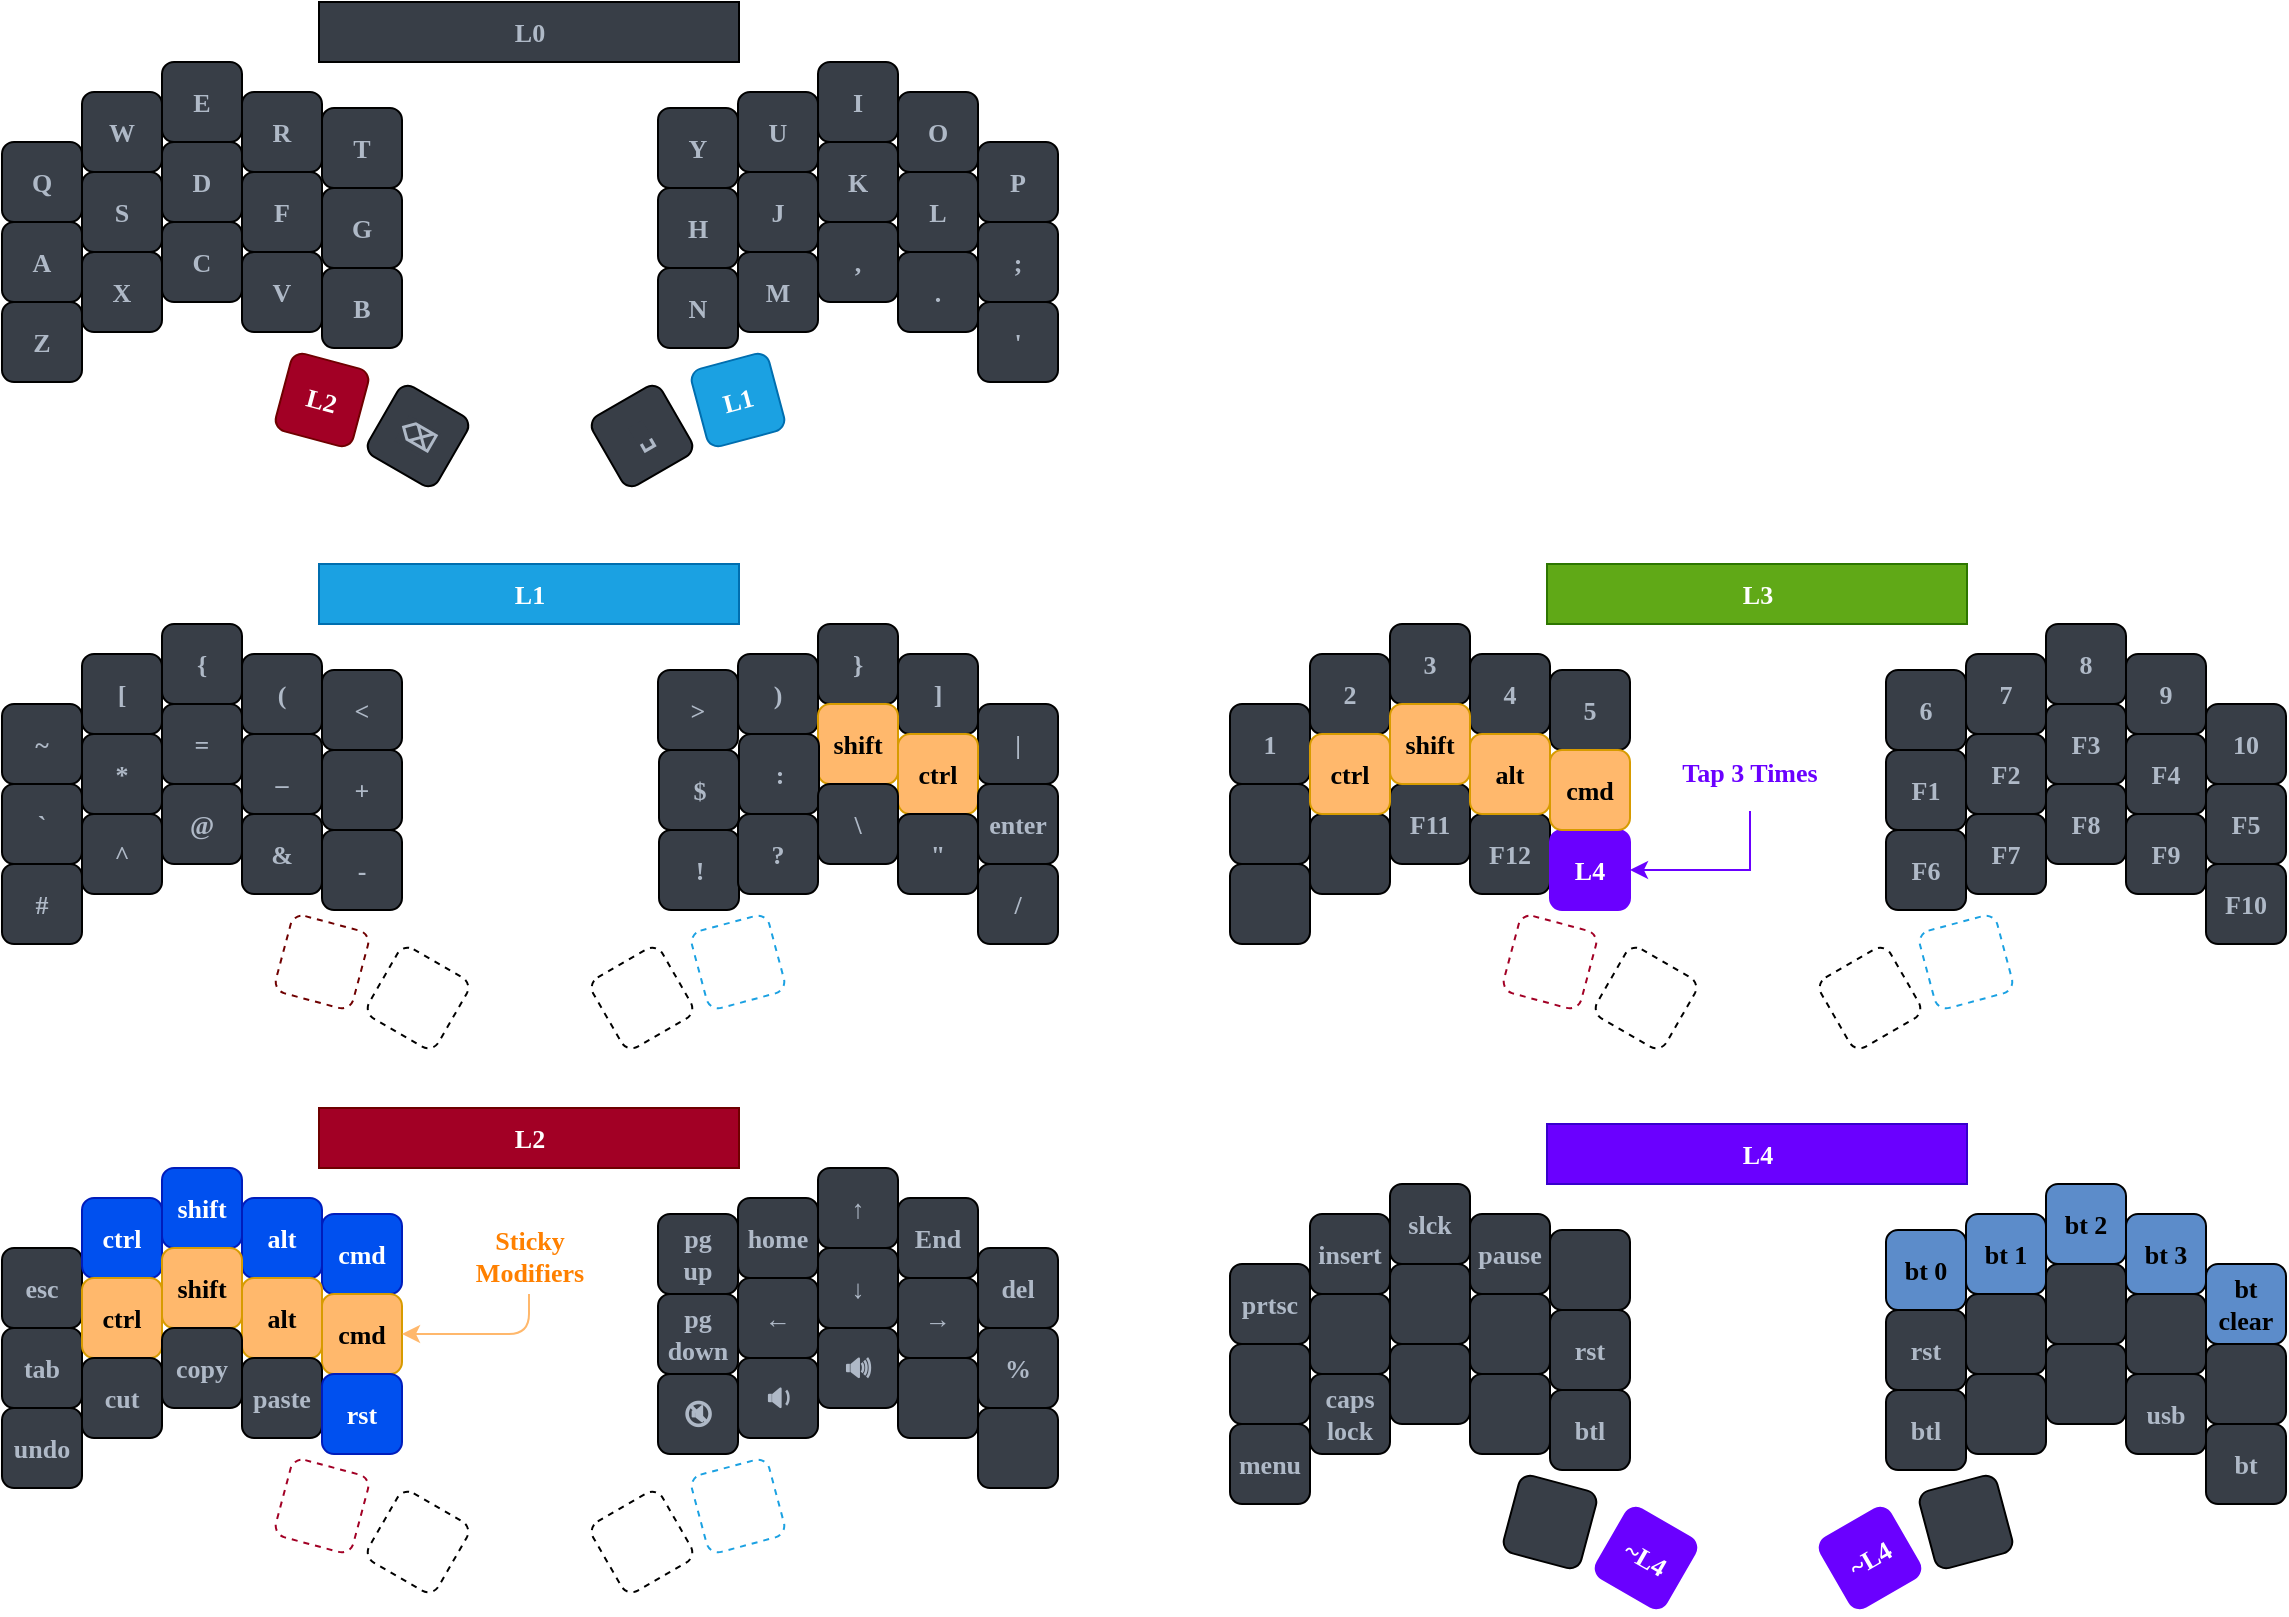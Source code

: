 <mxfile version="24.7.8">
  <diagram id="EkbNz1Hrpv4bbysEagKd" name="Page-1">
    <mxGraphModel dx="1014" dy="711" grid="1" gridSize="10" guides="1" tooltips="1" connect="1" arrows="1" fold="1" page="1" pageScale="1" pageWidth="1200" pageHeight="1920" math="0" shadow="0">
      <root>
        <mxCell id="0" />
        <mxCell id="1" parent="0" />
        <mxCell id="qOO70KsoDbuKheBEqoZG-1" value="Q" style="whiteSpace=wrap;html=1;aspect=fixed;fontSize=13;fontFamily=Verdana;fontStyle=1;fontColor=#AFB9C7;fillColor=#383E47;rounded=1;" parent="1" vertex="1">
          <mxGeometry x="26" y="100" width="40" height="40" as="geometry" />
        </mxCell>
        <mxCell id="qOO70KsoDbuKheBEqoZG-2" value="W" style="whiteSpace=wrap;html=1;aspect=fixed;fontSize=13;fontFamily=Verdana;fontStyle=1;fontColor=#AFB9C7;fillColor=#383E47;rounded=1;" parent="1" vertex="1">
          <mxGeometry x="66" y="75" width="40" height="40" as="geometry" />
        </mxCell>
        <mxCell id="qOO70KsoDbuKheBEqoZG-3" value="E" style="whiteSpace=wrap;html=1;aspect=fixed;fontSize=13;fontFamily=Verdana;fontStyle=1;fontColor=#AFB9C7;fillColor=#383E47;rounded=1;" parent="1" vertex="1">
          <mxGeometry x="106" y="60" width="40" height="40" as="geometry" />
        </mxCell>
        <mxCell id="qOO70KsoDbuKheBEqoZG-4" value="R" style="whiteSpace=wrap;html=1;aspect=fixed;fontSize=13;fontFamily=Verdana;fontStyle=1;fontColor=#AFB9C7;fillColor=#383E47;rounded=1;" parent="1" vertex="1">
          <mxGeometry x="146" y="75" width="40" height="40" as="geometry" />
        </mxCell>
        <mxCell id="qOO70KsoDbuKheBEqoZG-5" value="T" style="whiteSpace=wrap;html=1;aspect=fixed;fontSize=13;fontFamily=Verdana;fontStyle=1;fontColor=#AFB9C7;fillColor=#383E47;rounded=1;" parent="1" vertex="1">
          <mxGeometry x="186" y="83" width="40" height="40" as="geometry" />
        </mxCell>
        <mxCell id="qOO70KsoDbuKheBEqoZG-6" value="A" style="whiteSpace=wrap;html=1;aspect=fixed;fontSize=13;fontFamily=Verdana;fontStyle=1;fontColor=#AFB9C7;fillColor=#383E47;rounded=1;" parent="1" vertex="1">
          <mxGeometry x="26" y="140" width="40" height="40" as="geometry" />
        </mxCell>
        <mxCell id="qOO70KsoDbuKheBEqoZG-7" value="S" style="whiteSpace=wrap;html=1;aspect=fixed;fontSize=13;fontFamily=Verdana;fontStyle=1;fontColor=#AFB9C7;fillColor=#383E47;rounded=1;" parent="1" vertex="1">
          <mxGeometry x="66" y="115" width="40" height="40" as="geometry" />
        </mxCell>
        <mxCell id="qOO70KsoDbuKheBEqoZG-8" value="D" style="whiteSpace=wrap;html=1;aspect=fixed;fontSize=13;fontFamily=Verdana;fontStyle=1;fontColor=#AFB9C7;fillColor=#383E47;rounded=1;" parent="1" vertex="1">
          <mxGeometry x="106" y="100" width="40" height="40" as="geometry" />
        </mxCell>
        <mxCell id="qOO70KsoDbuKheBEqoZG-9" value="F" style="whiteSpace=wrap;html=1;aspect=fixed;fontSize=13;fontFamily=Verdana;fontStyle=1;fontColor=#AFB9C7;fillColor=#383E47;rounded=1;" parent="1" vertex="1">
          <mxGeometry x="146" y="115" width="40" height="40" as="geometry" />
        </mxCell>
        <mxCell id="qOO70KsoDbuKheBEqoZG-10" value="G" style="whiteSpace=wrap;html=1;aspect=fixed;fontSize=13;fontFamily=Verdana;fontStyle=1;fontColor=#AFB9C7;fillColor=#383E47;rounded=1;" parent="1" vertex="1">
          <mxGeometry x="186" y="123" width="40" height="40" as="geometry" />
        </mxCell>
        <mxCell id="qOO70KsoDbuKheBEqoZG-11" value="Z" style="whiteSpace=wrap;html=1;aspect=fixed;fontSize=13;fontFamily=Verdana;fontStyle=1;fontColor=#AFB9C7;fillColor=#383E47;rounded=1;" parent="1" vertex="1">
          <mxGeometry x="26" y="180" width="40" height="40" as="geometry" />
        </mxCell>
        <mxCell id="qOO70KsoDbuKheBEqoZG-12" value="X" style="whiteSpace=wrap;html=1;aspect=fixed;fontSize=13;fontFamily=Verdana;fontStyle=1;fontColor=#AFB9C7;fillColor=#383E47;rounded=1;" parent="1" vertex="1">
          <mxGeometry x="66" y="155" width="40" height="40" as="geometry" />
        </mxCell>
        <mxCell id="qOO70KsoDbuKheBEqoZG-13" value="C" style="whiteSpace=wrap;html=1;aspect=fixed;fontSize=13;fontFamily=Verdana;fontStyle=1;fontColor=#AFB9C7;fillColor=#383E47;rounded=1;" parent="1" vertex="1">
          <mxGeometry x="106" y="140" width="40" height="40" as="geometry" />
        </mxCell>
        <mxCell id="qOO70KsoDbuKheBEqoZG-14" value="V" style="whiteSpace=wrap;html=1;aspect=fixed;fontSize=13;fontFamily=Verdana;fontStyle=1;fontColor=#AFB9C7;fillColor=#383E47;rounded=1;" parent="1" vertex="1">
          <mxGeometry x="146" y="155" width="40" height="40" as="geometry" />
        </mxCell>
        <mxCell id="qOO70KsoDbuKheBEqoZG-15" value="B" style="whiteSpace=wrap;html=1;aspect=fixed;fontSize=13;fontFamily=Verdana;fontStyle=1;fontColor=#AFB9C7;fillColor=#383E47;rounded=1;" parent="1" vertex="1">
          <mxGeometry x="186" y="163" width="40" height="40" as="geometry" />
        </mxCell>
        <mxCell id="qOO70KsoDbuKheBEqoZG-16" value="L2" style="whiteSpace=wrap;html=1;aspect=fixed;rotation=15;fontSize=13;fontFamily=Verdana;fontStyle=1;fillColor=#a20025;strokeColor=#6F0000;fontColor=#ffffff;rounded=1;" parent="1" vertex="1">
          <mxGeometry x="166" y="209" width="40" height="40" as="geometry" />
        </mxCell>
        <mxCell id="qOO70KsoDbuKheBEqoZG-17" value="&lt;span style=&quot;font-family: &amp;quot;segoe ui emoji&amp;quot;, &amp;quot;apple color emoji&amp;quot;, &amp;quot;noto color emoji&amp;quot;; background-color: rgb(56, 62, 71); font-size: 13px;&quot;&gt;&lt;font style=&quot;font-size: 13px;&quot;&gt;⌫&lt;/font&gt;&lt;/span&gt;" style="whiteSpace=wrap;html=1;aspect=fixed;rotation=30;fontSize=13;fontFamily=Verdana;fontStyle=1;fontColor=#AFB9C7;fillColor=#383E47;rounded=1;" parent="1" vertex="1">
          <mxGeometry x="214" y="227" width="40" height="40" as="geometry" />
        </mxCell>
        <mxCell id="qOO70KsoDbuKheBEqoZG-18" value="Y" style="whiteSpace=wrap;html=1;aspect=fixed;fontSize=13;fontFamily=Verdana;fontStyle=1;fontColor=#AFB9C7;fillColor=#383E47;rounded=1;" parent="1" vertex="1">
          <mxGeometry x="354" y="83" width="40" height="40" as="geometry" />
        </mxCell>
        <mxCell id="qOO70KsoDbuKheBEqoZG-19" value="U" style="whiteSpace=wrap;html=1;aspect=fixed;fontSize=13;fontFamily=Verdana;fontStyle=1;fontColor=#AFB9C7;fillColor=#383E47;rounded=1;" parent="1" vertex="1">
          <mxGeometry x="394" y="75" width="40" height="40" as="geometry" />
        </mxCell>
        <mxCell id="qOO70KsoDbuKheBEqoZG-20" value="I" style="whiteSpace=wrap;html=1;aspect=fixed;fontSize=13;fontFamily=Verdana;fontStyle=1;fontColor=#AFB9C7;fillColor=#383E47;rounded=1;" parent="1" vertex="1">
          <mxGeometry x="434" y="60" width="40" height="40" as="geometry" />
        </mxCell>
        <mxCell id="qOO70KsoDbuKheBEqoZG-21" value="O" style="whiteSpace=wrap;html=1;aspect=fixed;fontSize=13;fontFamily=Verdana;fontStyle=1;fontColor=#AFB9C7;fillColor=#383E47;rounded=1;" parent="1" vertex="1">
          <mxGeometry x="474" y="75" width="40" height="40" as="geometry" />
        </mxCell>
        <mxCell id="qOO70KsoDbuKheBEqoZG-22" value="P" style="whiteSpace=wrap;html=1;aspect=fixed;fontSize=13;fontFamily=Verdana;fontStyle=1;fontColor=#AFB9C7;fillColor=#383E47;rounded=1;" parent="1" vertex="1">
          <mxGeometry x="514" y="100" width="40" height="40" as="geometry" />
        </mxCell>
        <mxCell id="qOO70KsoDbuKheBEqoZG-23" value="H" style="whiteSpace=wrap;html=1;aspect=fixed;fontSize=13;fontFamily=Verdana;fontStyle=1;fontColor=#AFB9C7;fillColor=#383E47;rounded=1;" parent="1" vertex="1">
          <mxGeometry x="354" y="123" width="40" height="40" as="geometry" />
        </mxCell>
        <mxCell id="qOO70KsoDbuKheBEqoZG-24" value="J" style="whiteSpace=wrap;html=1;aspect=fixed;fontSize=13;fontFamily=Verdana;fontStyle=1;fontColor=#AFB9C7;fillColor=#383E47;rounded=1;" parent="1" vertex="1">
          <mxGeometry x="394" y="115" width="40" height="40" as="geometry" />
        </mxCell>
        <mxCell id="qOO70KsoDbuKheBEqoZG-25" value="K" style="whiteSpace=wrap;html=1;aspect=fixed;fontSize=13;fontFamily=Verdana;fontStyle=1;fontColor=#AFB9C7;fillColor=#383E47;rounded=1;" parent="1" vertex="1">
          <mxGeometry x="434" y="100" width="40" height="40" as="geometry" />
        </mxCell>
        <mxCell id="qOO70KsoDbuKheBEqoZG-26" value="L" style="whiteSpace=wrap;html=1;aspect=fixed;fontSize=13;fontFamily=Verdana;fontStyle=1;fontColor=#AFB9C7;fillColor=#383E47;rounded=1;" parent="1" vertex="1">
          <mxGeometry x="474" y="115" width="40" height="40" as="geometry" />
        </mxCell>
        <mxCell id="qOO70KsoDbuKheBEqoZG-27" value=";" style="whiteSpace=wrap;html=1;aspect=fixed;fontSize=13;fontFamily=Verdana;fontStyle=1;fontColor=#AFB9C7;fillColor=#383E47;rounded=1;" parent="1" vertex="1">
          <mxGeometry x="514" y="140" width="40" height="40" as="geometry" />
        </mxCell>
        <mxCell id="qOO70KsoDbuKheBEqoZG-28" value="N" style="whiteSpace=wrap;html=1;aspect=fixed;fontSize=13;fontFamily=Verdana;fontStyle=1;fontColor=#AFB9C7;fillColor=#383E47;rounded=1;" parent="1" vertex="1">
          <mxGeometry x="354" y="163" width="40" height="40" as="geometry" />
        </mxCell>
        <mxCell id="qOO70KsoDbuKheBEqoZG-29" value="M" style="whiteSpace=wrap;html=1;aspect=fixed;fontSize=13;fontFamily=Verdana;fontStyle=1;fontColor=#AFB9C7;fillColor=#383E47;rounded=1;" parent="1" vertex="1">
          <mxGeometry x="394" y="155" width="40" height="40" as="geometry" />
        </mxCell>
        <mxCell id="qOO70KsoDbuKheBEqoZG-30" value="," style="whiteSpace=wrap;html=1;aspect=fixed;fontSize=13;fontFamily=Verdana;fontStyle=1;fontColor=#AFB9C7;fillColor=#383E47;rounded=1;" parent="1" vertex="1">
          <mxGeometry x="434" y="140" width="40" height="40" as="geometry" />
        </mxCell>
        <mxCell id="qOO70KsoDbuKheBEqoZG-31" value="." style="whiteSpace=wrap;html=1;aspect=fixed;fontSize=13;fontFamily=Verdana;fontStyle=1;fontColor=#AFB9C7;fillColor=#383E47;rounded=1;" parent="1" vertex="1">
          <mxGeometry x="474" y="155" width="40" height="40" as="geometry" />
        </mxCell>
        <mxCell id="qOO70KsoDbuKheBEqoZG-32" value="&#39;" style="whiteSpace=wrap;html=1;aspect=fixed;fontSize=13;fontFamily=Verdana;fontStyle=1;fontColor=#AFB9C7;fillColor=#383E47;rounded=1;" parent="1" vertex="1">
          <mxGeometry x="514" y="180" width="40" height="40" as="geometry" />
        </mxCell>
        <mxCell id="qOO70KsoDbuKheBEqoZG-33" value="&lt;span style=&quot;font-family: sans-serif; background-color: rgb(56, 62, 71); font-size: 13px;&quot;&gt;&lt;font style=&quot;line-height: 0; font-size: 13px;&quot;&gt;␣&lt;/font&gt;&lt;/span&gt;" style="whiteSpace=wrap;html=1;aspect=fixed;rotation=-30;fontSize=13;fontFamily=Verdana;fontStyle=1;fontColor=#AFB9C7;fillColor=#383E47;rounded=1;" parent="1" vertex="1">
          <mxGeometry x="326" y="227" width="40" height="40" as="geometry" />
        </mxCell>
        <mxCell id="qOO70KsoDbuKheBEqoZG-34" value="L1" style="whiteSpace=wrap;html=1;aspect=fixed;rotation=-15;fontSize=13;fontFamily=Verdana;fontStyle=1;fillColor=#1BA1E2;strokeColor=#006EAF;fontColor=#ffffff;rounded=1;" parent="1" vertex="1">
          <mxGeometry x="374" y="209" width="40" height="40" as="geometry" />
        </mxCell>
        <mxCell id="qOO70KsoDbuKheBEqoZG-35" value="&lt;span style=&quot;font-size: 13px;&quot;&gt;L0&lt;/span&gt;" style="rounded=0;whiteSpace=wrap;html=1;fontFamily=Verdana;fontSize=13;fontColor=#AFB9C7;fillColor=#383E47;fontStyle=1" parent="1" vertex="1">
          <mxGeometry x="184.5" y="30" width="210" height="30" as="geometry" />
        </mxCell>
        <mxCell id="qOO70KsoDbuKheBEqoZG-36" value="~" style="whiteSpace=wrap;html=1;aspect=fixed;fontSize=13;fontFamily=Verdana;fontStyle=1;fontColor=#AFB9C7;fillColor=#383E47;rounded=1;" parent="1" vertex="1">
          <mxGeometry x="26" y="381" width="40" height="40" as="geometry" />
        </mxCell>
        <mxCell id="qOO70KsoDbuKheBEqoZG-37" value="[" style="whiteSpace=wrap;html=1;aspect=fixed;fontSize=13;fontFamily=Verdana;fontStyle=1;fontColor=#AFB9C7;fillColor=#383E47;rounded=1;" parent="1" vertex="1">
          <mxGeometry x="66" y="356" width="40" height="40" as="geometry" />
        </mxCell>
        <mxCell id="qOO70KsoDbuKheBEqoZG-38" value="{" style="whiteSpace=wrap;html=1;aspect=fixed;fontSize=13;fontFamily=Verdana;fontStyle=1;fontColor=#AFB9C7;fillColor=#383E47;rounded=1;" parent="1" vertex="1">
          <mxGeometry x="106" y="341" width="40" height="40" as="geometry" />
        </mxCell>
        <mxCell id="qOO70KsoDbuKheBEqoZG-39" value="(" style="whiteSpace=wrap;html=1;aspect=fixed;fontSize=13;fontFamily=Verdana;fontStyle=1;fontColor=#AFB9C7;fillColor=#383E47;rounded=1;" parent="1" vertex="1">
          <mxGeometry x="146" y="356" width="40" height="40" as="geometry" />
        </mxCell>
        <mxCell id="qOO70KsoDbuKheBEqoZG-40" value="&amp;lt;" style="whiteSpace=wrap;html=1;aspect=fixed;fontSize=13;fontFamily=Verdana;fontStyle=1;fontColor=#AFB9C7;fillColor=#383E47;rounded=1;" parent="1" vertex="1">
          <mxGeometry x="186" y="364" width="40" height="40" as="geometry" />
        </mxCell>
        <mxCell id="qOO70KsoDbuKheBEqoZG-41" value="`" style="whiteSpace=wrap;html=1;aspect=fixed;fontSize=13;fontFamily=Verdana;fontStyle=1;fontColor=#AFB9C7;fillColor=#383E47;rounded=1;" parent="1" vertex="1">
          <mxGeometry x="26" y="421" width="40" height="40" as="geometry" />
        </mxCell>
        <mxCell id="qOO70KsoDbuKheBEqoZG-42" value="*" style="whiteSpace=wrap;html=1;aspect=fixed;fontSize=13;fontFamily=Verdana;fontStyle=1;fontColor=#AFB9C7;fillColor=#383E47;rounded=1;" parent="1" vertex="1">
          <mxGeometry x="66" y="396" width="40" height="40" as="geometry" />
        </mxCell>
        <mxCell id="qOO70KsoDbuKheBEqoZG-43" value="=" style="whiteSpace=wrap;html=1;aspect=fixed;fontSize=13;fontFamily=Verdana;fontStyle=1;fontColor=#AFB9C7;fillColor=#383E47;rounded=1;" parent="1" vertex="1">
          <mxGeometry x="106" y="381" width="40" height="40" as="geometry" />
        </mxCell>
        <mxCell id="qOO70KsoDbuKheBEqoZG-44" value="_" style="whiteSpace=wrap;html=1;aspect=fixed;fontSize=13;fontFamily=Verdana;fontStyle=1;fontColor=#AFB9C7;fillColor=#383E47;rounded=1;" parent="1" vertex="1">
          <mxGeometry x="146" y="396" width="40" height="40" as="geometry" />
        </mxCell>
        <mxCell id="qOO70KsoDbuKheBEqoZG-45" value="+" style="whiteSpace=wrap;html=1;aspect=fixed;fontSize=13;fontFamily=Verdana;fontStyle=1;fontColor=#AFB9C7;fillColor=#383E47;rounded=1;" parent="1" vertex="1">
          <mxGeometry x="186" y="404" width="40" height="40" as="geometry" />
        </mxCell>
        <mxCell id="qOO70KsoDbuKheBEqoZG-46" value="#" style="whiteSpace=wrap;html=1;aspect=fixed;fontSize=13;fontFamily=Verdana;fontStyle=1;fontColor=#AFB9C7;fillColor=#383E47;rounded=1;" parent="1" vertex="1">
          <mxGeometry x="26" y="461" width="40" height="40" as="geometry" />
        </mxCell>
        <mxCell id="qOO70KsoDbuKheBEqoZG-47" value="$" style="whiteSpace=wrap;html=1;aspect=fixed;fontSize=13;fontFamily=Verdana;fontStyle=1;fontColor=#AFB9C7;fillColor=#383E47;rounded=1;" parent="1" vertex="1">
          <mxGeometry x="354.5" y="404" width="40" height="40" as="geometry" />
        </mxCell>
        <mxCell id="qOO70KsoDbuKheBEqoZG-48" value="@" style="whiteSpace=wrap;html=1;aspect=fixed;fontSize=13;fontFamily=Verdana;fontStyle=1;fontColor=#AFB9C7;fillColor=#383E47;rounded=1;" parent="1" vertex="1">
          <mxGeometry x="106" y="421" width="40" height="40" as="geometry" />
        </mxCell>
        <mxCell id="qOO70KsoDbuKheBEqoZG-49" value="&amp;amp;" style="whiteSpace=wrap;html=1;aspect=fixed;fontSize=13;fontFamily=Verdana;fontStyle=1;fontColor=#AFB9C7;fillColor=#383E47;rounded=1;" parent="1" vertex="1">
          <mxGeometry x="146" y="436" width="40" height="40" as="geometry" />
        </mxCell>
        <mxCell id="qOO70KsoDbuKheBEqoZG-50" value="-" style="whiteSpace=wrap;html=1;aspect=fixed;fontSize=13;fontFamily=Verdana;fontStyle=1;fontColor=#AFB9C7;fillColor=#383E47;rounded=1;" parent="1" vertex="1">
          <mxGeometry x="186" y="444" width="40" height="40" as="geometry" />
        </mxCell>
        <mxCell id="qOO70KsoDbuKheBEqoZG-51" value="" style="whiteSpace=wrap;html=1;aspect=fixed;rotation=15;fontSize=13;fontFamily=Verdana;fontStyle=1;fontColor=#ffffff;fillColor=none;strokeColor=#6F0000;rounded=1;dashed=1;" parent="1" vertex="1">
          <mxGeometry x="166" y="490" width="40" height="40" as="geometry" />
        </mxCell>
        <mxCell id="qOO70KsoDbuKheBEqoZG-52" value="" style="whiteSpace=wrap;html=1;aspect=fixed;rotation=30;fontSize=13;fontFamily=Verdana;fontStyle=1;fontColor=#AFB9C7;fillColor=none;strokeColor=#000000;rounded=1;dashed=1;" parent="1" vertex="1">
          <mxGeometry x="214" y="508" width="40" height="40" as="geometry" />
        </mxCell>
        <mxCell id="qOO70KsoDbuKheBEqoZG-53" value="&amp;gt;" style="whiteSpace=wrap;html=1;aspect=fixed;fontSize=13;fontFamily=Verdana;fontStyle=1;fontColor=#AFB9C7;fillColor=#383E47;rounded=1;" parent="1" vertex="1">
          <mxGeometry x="354" y="364" width="40" height="40" as="geometry" />
        </mxCell>
        <mxCell id="qOO70KsoDbuKheBEqoZG-54" value=")" style="whiteSpace=wrap;html=1;aspect=fixed;fontSize=13;fontFamily=Verdana;fontStyle=1;fontColor=#AFB9C7;fillColor=#383E47;rounded=1;" parent="1" vertex="1">
          <mxGeometry x="394" y="356" width="40" height="40" as="geometry" />
        </mxCell>
        <mxCell id="qOO70KsoDbuKheBEqoZG-55" value="}" style="whiteSpace=wrap;html=1;aspect=fixed;fontSize=13;fontFamily=Verdana;fontStyle=1;fontColor=#AFB9C7;fillColor=#383E47;rounded=1;" parent="1" vertex="1">
          <mxGeometry x="434" y="341" width="40" height="40" as="geometry" />
        </mxCell>
        <mxCell id="qOO70KsoDbuKheBEqoZG-56" value="]" style="whiteSpace=wrap;html=1;aspect=fixed;fontSize=13;fontFamily=Verdana;fontStyle=1;fontColor=#AFB9C7;fillColor=#383E47;rounded=1;" parent="1" vertex="1">
          <mxGeometry x="474" y="356" width="40" height="40" as="geometry" />
        </mxCell>
        <mxCell id="qOO70KsoDbuKheBEqoZG-57" value="%" style="whiteSpace=wrap;html=1;aspect=fixed;fontSize=13;fontFamily=Verdana;fontStyle=1;fontColor=#AFB9C7;fillColor=#383E47;rounded=1;" parent="1" vertex="1">
          <mxGeometry x="514" y="693" width="40" height="40" as="geometry" />
        </mxCell>
        <mxCell id="qOO70KsoDbuKheBEqoZG-58" value="|" style="whiteSpace=wrap;html=1;aspect=fixed;fontSize=13;fontFamily=Verdana;fontStyle=1;fontColor=#AFB9C7;fillColor=#383E47;rounded=1;strokeColor=default;" parent="1" vertex="1">
          <mxGeometry x="514" y="381" width="40" height="40" as="geometry" />
        </mxCell>
        <mxCell id="qOO70KsoDbuKheBEqoZG-59" value="^" style="whiteSpace=wrap;html=1;aspect=fixed;fontSize=13;fontFamily=Verdana;fontStyle=1;fontColor=#AFB9C7;fillColor=#383E47;rounded=1;strokeColor=default;" parent="1" vertex="1">
          <mxGeometry x="66" y="436" width="40" height="40" as="geometry" />
        </mxCell>
        <mxCell id="qOO70KsoDbuKheBEqoZG-60" value="&lt;span style=&quot;color: rgb(0, 0, 0); font-size: 13px;&quot;&gt;shift&lt;/span&gt;" style="whiteSpace=wrap;html=1;aspect=fixed;fontSize=13;fontFamily=Verdana;fontStyle=1;fontColor=#AFB9C7;fillColor=#FFB86C;rounded=1;strokeColor=#D79B00;" parent="1" vertex="1">
          <mxGeometry x="434" y="381" width="40" height="40" as="geometry" />
        </mxCell>
        <mxCell id="qOO70KsoDbuKheBEqoZG-61" value="&lt;span style=&quot;color: rgb(0, 0, 0); font-size: 13px;&quot;&gt;ctrl&lt;/span&gt;" style="whiteSpace=wrap;html=1;aspect=fixed;fontSize=13;fontFamily=Verdana;fontStyle=1;fontColor=#AFB9C7;fillColor=#FFB86C;rounded=1;strokeColor=#D79B00;" parent="1" vertex="1">
          <mxGeometry x="474" y="396" width="40" height="40" as="geometry" />
        </mxCell>
        <mxCell id="qOO70KsoDbuKheBEqoZG-62" value=":" style="whiteSpace=wrap;html=1;aspect=fixed;fontSize=13;fontFamily=Verdana;fontStyle=1;fontColor=#AFB9C7;fillColor=#383E47;rounded=1;strokeColor=default;" parent="1" vertex="1">
          <mxGeometry x="394.5" y="396" width="40" height="40" as="geometry" />
        </mxCell>
        <mxCell id="qOO70KsoDbuKheBEqoZG-63" value="!" style="whiteSpace=wrap;html=1;aspect=fixed;fontSize=13;fontFamily=Verdana;fontStyle=1;fontColor=#AFB9C7;fillColor=#383E47;rounded=1;" parent="1" vertex="1">
          <mxGeometry x="354.5" y="444" width="40" height="40" as="geometry" />
        </mxCell>
        <mxCell id="qOO70KsoDbuKheBEqoZG-64" value="?" style="whiteSpace=wrap;html=1;aspect=fixed;fontSize=13;fontFamily=Verdana;fontStyle=1;fontColor=#AFB9C7;fillColor=#383E47;rounded=1;" parent="1" vertex="1">
          <mxGeometry x="394" y="436" width="40" height="40" as="geometry" />
        </mxCell>
        <mxCell id="qOO70KsoDbuKheBEqoZG-65" value="\" style="whiteSpace=wrap;html=1;aspect=fixed;fontSize=13;fontFamily=Verdana;fontStyle=1;fontColor=#AFB9C7;fillColor=#383E47;rounded=1;" parent="1" vertex="1">
          <mxGeometry x="434" y="421" width="40" height="40" as="geometry" />
        </mxCell>
        <mxCell id="qOO70KsoDbuKheBEqoZG-66" value="&quot;" style="whiteSpace=wrap;html=1;aspect=fixed;fontSize=13;fontFamily=Verdana;fontStyle=1;fontColor=#AFB9C7;fillColor=#383E47;rounded=1;" parent="1" vertex="1">
          <mxGeometry x="474" y="436" width="40" height="40" as="geometry" />
        </mxCell>
        <mxCell id="qOO70KsoDbuKheBEqoZG-67" value="/" style="whiteSpace=wrap;html=1;aspect=fixed;fontSize=13;fontFamily=Verdana;fontStyle=1;fontColor=#AFB9C7;fillColor=#383E47;rounded=1;" parent="1" vertex="1">
          <mxGeometry x="514" y="461" width="40" height="40" as="geometry" />
        </mxCell>
        <mxCell id="qOO70KsoDbuKheBEqoZG-68" value="" style="whiteSpace=wrap;html=1;aspect=fixed;rotation=-30;fontSize=13;fontFamily=Verdana;fontStyle=1;fontColor=#AFB9C7;fillColor=none;rounded=1;dashed=1;strokeColor=#000000;" parent="1" vertex="1">
          <mxGeometry x="326" y="508" width="40" height="40" as="geometry" />
        </mxCell>
        <mxCell id="qOO70KsoDbuKheBEqoZG-69" value="" style="whiteSpace=wrap;html=1;aspect=fixed;rotation=-15;fontSize=13;fontFamily=Verdana;fontStyle=1;fontColor=#333333;fillColor=none;strokeColor=#1BA1E2;shadow=0;sketch=0;rounded=1;glass=0;dashed=1;" parent="1" vertex="1">
          <mxGeometry x="374" y="490" width="40" height="40" as="geometry" />
        </mxCell>
        <mxCell id="qOO70KsoDbuKheBEqoZG-70" value="&lt;span style=&quot;font-size: 13px;&quot;&gt;L1&lt;/span&gt;" style="rounded=0;whiteSpace=wrap;html=1;fontFamily=Verdana;fontSize=13;fillColor=#1ba1e2;strokeColor=#006EAF;fontStyle=1;fontColor=#ffffff;" parent="1" vertex="1">
          <mxGeometry x="184.5" y="311" width="210" height="30" as="geometry" />
        </mxCell>
        <mxCell id="qOO70KsoDbuKheBEqoZG-106" value="&lt;span style=&quot;font-size: 13px;&quot;&gt;esc&lt;/span&gt;" style="whiteSpace=wrap;html=1;aspect=fixed;fontSize=13;fontFamily=Verdana;fontStyle=1;fontColor=#AFB9C7;fillColor=#383E47;rounded=1;" parent="1" vertex="1">
          <mxGeometry x="26" y="653" width="40" height="40" as="geometry" />
        </mxCell>
        <mxCell id="qOO70KsoDbuKheBEqoZG-107" value="&lt;span style=&quot;color: rgb(255, 255, 255); font-size: 13px;&quot;&gt;ctrl&lt;/span&gt;&lt;span style=&quot;font-size: 13px;&quot;&gt;&lt;br style=&quot;font-size: 13px;&quot;&gt;&lt;/span&gt;" style="whiteSpace=wrap;html=1;aspect=fixed;fontSize=13;fontFamily=Verdana;fontStyle=1;fontColor=#ffffff;fillColor=#0050ef;rounded=1;strokeColor=#001DBC;" parent="1" vertex="1">
          <mxGeometry x="66" y="628" width="40" height="40" as="geometry" />
        </mxCell>
        <mxCell id="qOO70KsoDbuKheBEqoZG-108" value="&lt;span style=&quot;color: rgb(255, 255, 255); font-size: 13px;&quot;&gt;shift&lt;/span&gt;" style="whiteSpace=wrap;html=1;aspect=fixed;fontSize=13;fontFamily=Verdana;fontStyle=1;fontColor=#ffffff;fillColor=#0050ef;rounded=1;strokeColor=#001DBC;" parent="1" vertex="1">
          <mxGeometry x="106" y="613" width="40" height="40" as="geometry" />
        </mxCell>
        <mxCell id="qOO70KsoDbuKheBEqoZG-109" value="&lt;span style=&quot;color: rgb(255, 255, 255); font-size: 13px;&quot;&gt;alt&lt;/span&gt;" style="whiteSpace=wrap;html=1;aspect=fixed;fontSize=13;fontFamily=Verdana;fontStyle=1;fontColor=#ffffff;fillColor=#0050ef;rounded=1;strokeColor=#001DBC;" parent="1" vertex="1">
          <mxGeometry x="146" y="628" width="40" height="40" as="geometry" />
        </mxCell>
        <mxCell id="qOO70KsoDbuKheBEqoZG-110" value="&lt;span style=&quot;font-size: 13px;&quot;&gt;cmd&lt;/span&gt;" style="whiteSpace=wrap;html=1;aspect=fixed;fontSize=13;fontFamily=Verdana;fontStyle=1;fontColor=#ffffff;fillColor=#0050ef;rounded=1;strokeColor=#001DBC;align=center;verticalAlign=middle;" parent="1" vertex="1">
          <mxGeometry x="186" y="636" width="40" height="40" as="geometry" />
        </mxCell>
        <mxCell id="qOO70KsoDbuKheBEqoZG-111" value="&lt;span style=&quot;font-size: 13px;&quot;&gt;tab&lt;/span&gt;" style="whiteSpace=wrap;html=1;aspect=fixed;fontSize=13;fontFamily=Verdana;fontStyle=1;fillColor=#383E47;strokeColor=default;fontColor=#AFB9C7;rounded=1;" parent="1" vertex="1">
          <mxGeometry x="26" y="693" width="40" height="40" as="geometry" />
        </mxCell>
        <mxCell id="qOO70KsoDbuKheBEqoZG-112" value="&lt;span style=&quot;color: rgb(0, 0, 0); font-size: 13px;&quot;&gt;ctrl&lt;/span&gt;" style="whiteSpace=wrap;html=1;aspect=fixed;fontSize=13;fontFamily=Verdana;fontStyle=1;fillColor=#ffb86c;strokeColor=#d79b00;fontColor=#302316;rounded=1;" parent="1" vertex="1">
          <mxGeometry x="66" y="668" width="40" height="40" as="geometry" />
        </mxCell>
        <mxCell id="qOO70KsoDbuKheBEqoZG-113" value="&lt;span style=&quot;color: rgb(0, 0, 0); font-size: 13px;&quot;&gt;shift&lt;/span&gt;" style="whiteSpace=wrap;html=1;aspect=fixed;fontSize=13;fontFamily=Verdana;fontStyle=1;fillColor=#ffb86c;strokeColor=#d79b00;fontColor=#302316;rounded=1;" parent="1" vertex="1">
          <mxGeometry x="106" y="653" width="40" height="40" as="geometry" />
        </mxCell>
        <mxCell id="qOO70KsoDbuKheBEqoZG-114" value="&lt;span style=&quot;color: rgb(0, 0, 0); font-size: 13px;&quot;&gt;alt&lt;/span&gt;" style="whiteSpace=wrap;html=1;aspect=fixed;fontSize=13;fontFamily=Verdana;fontStyle=1;fillColor=#ffb86c;strokeColor=#d79b00;fontColor=#302316;rounded=1;" parent="1" vertex="1">
          <mxGeometry x="146" y="668" width="40" height="40" as="geometry" />
        </mxCell>
        <mxCell id="qOO70KsoDbuKheBEqoZG-115" value="&lt;span style=&quot;color: rgb(0, 0, 0); font-size: 13px;&quot;&gt;cmd&lt;/span&gt;" style="whiteSpace=wrap;html=1;aspect=fixed;fontSize=13;fontFamily=Verdana;fontStyle=1;fillColor=#ffb86c;strokeColor=#d79b00;fontColor=#302316;rounded=1;" parent="1" vertex="1">
          <mxGeometry x="186" y="676" width="40" height="40" as="geometry" />
        </mxCell>
        <mxCell id="qOO70KsoDbuKheBEqoZG-116" value="&lt;span style=&quot;font-size: 13px;&quot;&gt;undo&lt;/span&gt;" style="whiteSpace=wrap;html=1;aspect=fixed;fontSize=13;fontFamily=Verdana;fontStyle=1;fontColor=#AFB9C7;fillColor=#383E47;rounded=1;" parent="1" vertex="1">
          <mxGeometry x="26" y="733" width="40" height="40" as="geometry" />
        </mxCell>
        <mxCell id="qOO70KsoDbuKheBEqoZG-117" value="&lt;span style=&quot;font-size: 13px;&quot;&gt;cut&lt;/span&gt;" style="whiteSpace=wrap;html=1;aspect=fixed;fontSize=13;fontFamily=Verdana;fontStyle=1;fontColor=#AFB9C7;fillColor=#383E47;rounded=1;strokeColor=default;" parent="1" vertex="1">
          <mxGeometry x="66" y="708" width="40" height="40" as="geometry" />
        </mxCell>
        <mxCell id="qOO70KsoDbuKheBEqoZG-118" value="&lt;span style=&quot;font-size: 13px;&quot;&gt;copy&lt;/span&gt;" style="whiteSpace=wrap;html=1;aspect=fixed;fontSize=13;fontFamily=Verdana;fontStyle=1;fontColor=#AFB9C7;fillColor=#383E47;rounded=1;strokeColor=default;" parent="1" vertex="1">
          <mxGeometry x="106" y="693" width="40" height="40" as="geometry" />
        </mxCell>
        <mxCell id="qOO70KsoDbuKheBEqoZG-119" value="&lt;span style=&quot;font-size: 13px;&quot;&gt;paste&lt;/span&gt;" style="whiteSpace=wrap;html=1;aspect=fixed;fontSize=13;fontFamily=Verdana;fontStyle=1;fontColor=#AFB9C7;fillColor=#383E47;rounded=1;strokeColor=default;" parent="1" vertex="1">
          <mxGeometry x="146" y="708" width="40" height="40" as="geometry" />
        </mxCell>
        <mxCell id="qOO70KsoDbuKheBEqoZG-120" value="rst" style="whiteSpace=wrap;html=1;aspect=fixed;fontSize=13;fontFamily=Verdana;fontStyle=1;fontColor=#ffffff;fillColor=#0050ef;rounded=1;strokeColor=#001DBC;align=center;verticalAlign=middle;" parent="1" vertex="1">
          <mxGeometry x="186" y="716" width="40" height="40" as="geometry" />
        </mxCell>
        <mxCell id="qOO70KsoDbuKheBEqoZG-121" value="" style="whiteSpace=wrap;html=1;aspect=fixed;rotation=15;fontSize=13;fontFamily=Verdana;fontStyle=1;fontColor=#333333;fillColor=none;strokeColor=#A20025;rounded=1;shadow=0;dashed=1;glass=0;sketch=0;" parent="1" vertex="1">
          <mxGeometry x="166" y="762" width="40" height="40" as="geometry" />
        </mxCell>
        <mxCell id="qOO70KsoDbuKheBEqoZG-122" value="" style="whiteSpace=wrap;html=1;aspect=fixed;rotation=30;fontSize=13;fontFamily=Verdana;fontStyle=1;fontColor=#AFB9C7;fillColor=none;rounded=1;dashed=1;" parent="1" vertex="1">
          <mxGeometry x="214" y="780" width="40" height="40" as="geometry" />
        </mxCell>
        <mxCell id="qOO70KsoDbuKheBEqoZG-123" value="&lt;span style=&quot;font-size: 13px;&quot;&gt;pg&lt;/span&gt;&lt;br style=&quot;font-size: 13px;&quot;&gt;&lt;span style=&quot;font-size: 13px;&quot;&gt;up&lt;/span&gt;" style="whiteSpace=wrap;html=1;aspect=fixed;fontSize=13;fontFamily=Verdana;fontStyle=1;fontColor=#AFB9C7;fillColor=#383E47;rounded=1;strokeColor=default;" parent="1" vertex="1">
          <mxGeometry x="354" y="636" width="40" height="40" as="geometry" />
        </mxCell>
        <mxCell id="qOO70KsoDbuKheBEqoZG-124" value="home" style="whiteSpace=wrap;html=1;aspect=fixed;fontSize=13;fontFamily=Verdana;fontStyle=1;fontColor=#AFB9C7;fillColor=#383E47;rounded=1;" parent="1" vertex="1">
          <mxGeometry x="394" y="628" width="40" height="40" as="geometry" />
        </mxCell>
        <mxCell id="qOO70KsoDbuKheBEqoZG-125" value="&lt;span style=&quot;font-family: &amp;quot;segoe ui emoji&amp;quot;, &amp;quot;apple color emoji&amp;quot;, &amp;quot;noto color emoji&amp;quot;; font-size: 13px;&quot;&gt;↑&lt;/span&gt;" style="whiteSpace=wrap;html=1;aspect=fixed;fontSize=13;fontFamily=Verdana;fontStyle=1;fontColor=#AFB9C7;fillColor=#383E47;rounded=1;" parent="1" vertex="1">
          <mxGeometry x="434" y="613" width="40" height="40" as="geometry" />
        </mxCell>
        <mxCell id="qOO70KsoDbuKheBEqoZG-126" value="End" style="whiteSpace=wrap;html=1;aspect=fixed;fontSize=13;fontFamily=Verdana;fontStyle=1;fontColor=#AFB9C7;fillColor=#383E47;rounded=1;" parent="1" vertex="1">
          <mxGeometry x="474" y="628" width="40" height="40" as="geometry" />
        </mxCell>
        <mxCell id="qOO70KsoDbuKheBEqoZG-127" value="&lt;span style=&quot;font-size: 13px;&quot;&gt;del&lt;/span&gt;" style="whiteSpace=wrap;html=1;aspect=fixed;fontSize=13;fontFamily=Verdana;fontStyle=1;fontColor=#AFB9C7;fillColor=#383E47;rounded=1;" parent="1" vertex="1">
          <mxGeometry x="514" y="653" width="40" height="40" as="geometry" />
        </mxCell>
        <mxCell id="qOO70KsoDbuKheBEqoZG-128" value="&lt;span style=&quot;font-size: 13px;&quot;&gt;pg&lt;/span&gt;&lt;br style=&quot;font-size: 13px;&quot;&gt;&lt;span style=&quot;font-size: 13px;&quot;&gt;down&lt;/span&gt;&lt;span style=&quot;font-size: 13px;&quot;&gt;&lt;br style=&quot;font-size: 13px;&quot;&gt;&lt;/span&gt;" style="whiteSpace=wrap;html=1;aspect=fixed;fontSize=13;fontFamily=Verdana;fontStyle=1;fontColor=#AFB9C7;fillColor=#383E47;rounded=1;" parent="1" vertex="1">
          <mxGeometry x="354" y="676" width="40" height="40" as="geometry" />
        </mxCell>
        <mxCell id="qOO70KsoDbuKheBEqoZG-129" value="&lt;span style=&quot;font-family: &amp;quot;segoe ui emoji&amp;quot;, &amp;quot;apple color emoji&amp;quot;, &amp;quot;noto color emoji&amp;quot;; font-size: 13px;&quot;&gt;←&lt;/span&gt;" style="whiteSpace=wrap;html=1;aspect=fixed;fontSize=13;fontFamily=Verdana;fontStyle=1;fontColor=#AFB9C7;fillColor=#383E47;rounded=1;" parent="1" vertex="1">
          <mxGeometry x="394" y="668" width="40" height="40" as="geometry" />
        </mxCell>
        <mxCell id="qOO70KsoDbuKheBEqoZG-130" value="&lt;span style=&quot;font-family: &amp;quot;segoe ui emoji&amp;quot;, &amp;quot;apple color emoji&amp;quot;, &amp;quot;noto color emoji&amp;quot;; font-size: 13px;&quot;&gt;↓&lt;/span&gt;" style="whiteSpace=wrap;html=1;aspect=fixed;fontSize=13;fontFamily=Verdana;fontStyle=1;fontColor=#AFB9C7;fillColor=#383E47;rounded=1;" parent="1" vertex="1">
          <mxGeometry x="434" y="653" width="40" height="40" as="geometry" />
        </mxCell>
        <mxCell id="qOO70KsoDbuKheBEqoZG-131" value="&lt;span style=&quot;font-family: &amp;quot;segoe ui emoji&amp;quot;, &amp;quot;apple color emoji&amp;quot;, &amp;quot;noto color emoji&amp;quot;; font-size: 13px;&quot;&gt;→&lt;/span&gt;" style="whiteSpace=wrap;html=1;aspect=fixed;fontSize=13;fontFamily=Verdana;fontStyle=1;fontColor=#AFB9C7;fillColor=#383E47;rounded=1;" parent="1" vertex="1">
          <mxGeometry x="474" y="668" width="40" height="40" as="geometry" />
        </mxCell>
        <mxCell id="qOO70KsoDbuKheBEqoZG-132" value="&lt;span style=&quot;font-size: 13px;&quot;&gt;enter&lt;/span&gt;" style="whiteSpace=wrap;html=1;aspect=fixed;fontSize=13;fontFamily=Verdana;fontStyle=1;fontColor=#AFB9C7;fillColor=#383E47;rounded=1;" parent="1" vertex="1">
          <mxGeometry x="514" y="421" width="40" height="40" as="geometry" />
        </mxCell>
        <mxCell id="qOO70KsoDbuKheBEqoZG-133" value="&lt;span style=&quot;font-family: &amp;quot;segoe ui emoji&amp;quot;, &amp;quot;apple color emoji&amp;quot;, &amp;quot;noto color emoji&amp;quot;; font-size: 13px;&quot;&gt;🔇&lt;/span&gt;" style="whiteSpace=wrap;html=1;aspect=fixed;fontSize=13;fontFamily=Verdana;fontStyle=1;fontColor=#AFB9C7;fillColor=#383E47;rounded=1;strokeColor=default;" parent="1" vertex="1">
          <mxGeometry x="354" y="716" width="40" height="40" as="geometry" />
        </mxCell>
        <mxCell id="qOO70KsoDbuKheBEqoZG-134" value="&lt;span style=&quot;font-family: &amp;quot;segoe ui emoji&amp;quot;, &amp;quot;apple color emoji&amp;quot;, &amp;quot;noto color emoji&amp;quot;; font-size: 13px;&quot;&gt;🔉&lt;/span&gt;" style="whiteSpace=wrap;html=1;aspect=fixed;fontSize=13;fontFamily=Verdana;fontStyle=1;fontColor=#AFB9C7;fillColor=#383E47;rounded=1;" parent="1" vertex="1">
          <mxGeometry x="394" y="708" width="40" height="40" as="geometry" />
        </mxCell>
        <mxCell id="qOO70KsoDbuKheBEqoZG-135" value="🔊" style="whiteSpace=wrap;html=1;aspect=fixed;fontSize=13;fontFamily=Verdana;fontStyle=1;fontColor=#AFB9C7;fillColor=#383E47;rounded=1;" parent="1" vertex="1">
          <mxGeometry x="434" y="693" width="40" height="40" as="geometry" />
        </mxCell>
        <mxCell id="qOO70KsoDbuKheBEqoZG-136" value="&lt;span style=&quot;font-size: 13px;&quot;&gt;🔅&lt;/span&gt;" style="whiteSpace=wrap;html=1;aspect=fixed;fontSize=13;fontFamily=Verdana;fontStyle=1;fontColor=#AFB9C7;fillColor=#383E47;rounded=1;" parent="1" vertex="1">
          <mxGeometry x="474" y="708" width="40" height="40" as="geometry" />
        </mxCell>
        <mxCell id="qOO70KsoDbuKheBEqoZG-137" value="&lt;span style=&quot;font-family: &amp;quot;segoe ui emoji&amp;quot;, &amp;quot;apple color emoji&amp;quot;, &amp;quot;noto color emoji&amp;quot;; font-size: 13px;&quot;&gt;🔆&lt;/span&gt;" style="whiteSpace=wrap;html=1;aspect=fixed;fontSize=13;fontFamily=Verdana;fontStyle=1;fontColor=#AFB9C7;fillColor=#383E47;rounded=1;strokeColor=default;" parent="1" vertex="1">
          <mxGeometry x="514" y="733" width="40" height="40" as="geometry" />
        </mxCell>
        <mxCell id="qOO70KsoDbuKheBEqoZG-138" value="" style="whiteSpace=wrap;html=1;aspect=fixed;rotation=-30;fontSize=13;fontFamily=Verdana;fontStyle=1;fontColor=#AFB9C7;fillColor=none;rounded=1;strokeColor=#000000;dashed=1;" parent="1" vertex="1">
          <mxGeometry x="326" y="780" width="40" height="40" as="geometry" />
        </mxCell>
        <mxCell id="qOO70KsoDbuKheBEqoZG-139" value="" style="whiteSpace=wrap;html=1;aspect=fixed;rotation=-15;fontSize=13;fontFamily=Verdana;fontStyle=1;fontColor=#333333;fillColor=none;strokeColor=#1BA1E2;rounded=1;dashed=1;shadow=0;sketch=0;glass=0;" parent="1" vertex="1">
          <mxGeometry x="374" y="762" width="40" height="40" as="geometry" />
        </mxCell>
        <mxCell id="qOO70KsoDbuKheBEqoZG-140" value="L2" style="rounded=0;whiteSpace=wrap;html=1;fontFamily=Verdana;fontSize=13;fontStyle=1;fillColor=#A20025;strokeColor=#6F0000;fontColor=#ffffff;" parent="1" vertex="1">
          <mxGeometry x="184.5" y="583" width="210" height="30" as="geometry" />
        </mxCell>
        <mxCell id="qOO70KsoDbuKheBEqoZG-153" value="1" style="whiteSpace=wrap;html=1;aspect=fixed;fontSize=13;fontFamily=Verdana;fontStyle=1;fontColor=#AFB9C7;fillColor=#383E47;rounded=1;" parent="1" vertex="1">
          <mxGeometry x="640" y="381" width="40" height="40" as="geometry" />
        </mxCell>
        <mxCell id="qOO70KsoDbuKheBEqoZG-154" value="2" style="whiteSpace=wrap;html=1;aspect=fixed;fontSize=13;fontFamily=Verdana;fontStyle=1;fontColor=#AFB9C7;fillColor=#383E47;rounded=1;" parent="1" vertex="1">
          <mxGeometry x="680" y="356" width="40" height="40" as="geometry" />
        </mxCell>
        <mxCell id="qOO70KsoDbuKheBEqoZG-155" value="3" style="whiteSpace=wrap;html=1;aspect=fixed;fontSize=13;fontFamily=Verdana;fontStyle=1;fontColor=#AFB9C7;fillColor=#383E47;rounded=1;" parent="1" vertex="1">
          <mxGeometry x="720" y="341" width="40" height="40" as="geometry" />
        </mxCell>
        <mxCell id="qOO70KsoDbuKheBEqoZG-156" value="4" style="whiteSpace=wrap;html=1;aspect=fixed;fontSize=13;fontFamily=Verdana;fontStyle=1;fontColor=#AFB9C7;fillColor=#383E47;rounded=1;" parent="1" vertex="1">
          <mxGeometry x="760" y="356" width="40" height="40" as="geometry" />
        </mxCell>
        <mxCell id="qOO70KsoDbuKheBEqoZG-157" value="5" style="whiteSpace=wrap;html=1;aspect=fixed;fontSize=13;fontFamily=Verdana;fontStyle=1;fontColor=#AFB9C7;fillColor=#383E47;rounded=1;" parent="1" vertex="1">
          <mxGeometry x="800" y="364" width="40" height="40" as="geometry" />
        </mxCell>
        <mxCell id="qOO70KsoDbuKheBEqoZG-163" value="&lt;span style=&quot;font-size: 13px;&quot;&gt;&lt;br style=&quot;font-size: 13px;&quot;&gt;&lt;/span&gt;" style="whiteSpace=wrap;html=1;aspect=fixed;fontSize=13;fontFamily=Verdana;fontStyle=1;fillColor=#383E47;strokeColor=default;fontColor=#AFB9C7;rounded=1;" parent="1" vertex="1">
          <mxGeometry x="640" y="461" width="40" height="40" as="geometry" />
        </mxCell>
        <mxCell id="qOO70KsoDbuKheBEqoZG-164" value="" style="whiteSpace=wrap;html=1;aspect=fixed;fontSize=13;fontFamily=Verdana;fontStyle=1;fontColor=#AFB9C7;fillColor=#383E47;rounded=1;strokeColor=default;" parent="1" vertex="1">
          <mxGeometry x="680" y="436" width="40" height="40" as="geometry" />
        </mxCell>
        <mxCell id="qOO70KsoDbuKheBEqoZG-165" value="F11" style="whiteSpace=wrap;html=1;aspect=fixed;fontSize=13;fontFamily=Verdana;fontStyle=1;fontColor=#AFB9C7;fillColor=#383E47;rounded=1;strokeColor=default;" parent="1" vertex="1">
          <mxGeometry x="720" y="421" width="40" height="40" as="geometry" />
        </mxCell>
        <mxCell id="qOO70KsoDbuKheBEqoZG-166" value="F12" style="whiteSpace=wrap;html=1;aspect=fixed;fontSize=13;fontFamily=Verdana;fontStyle=1;fontColor=#AFB9C7;fillColor=#383E47;rounded=1;" parent="1" vertex="1">
          <mxGeometry x="760" y="436" width="40" height="40" as="geometry" />
        </mxCell>
        <mxCell id="qOO70KsoDbuKheBEqoZG-167" value="&lt;font color=&quot;#ffffff&quot; style=&quot;font-size: 13px;&quot;&gt;L4&lt;/font&gt;" style="whiteSpace=wrap;html=1;aspect=fixed;fontSize=13;fontFamily=Verdana;fontStyle=1;fillColor=#6A00FF;strokeColor=#6A00FF;fontColor=#AFB9C7;rounded=1;gradientColor=none;" parent="1" vertex="1">
          <mxGeometry x="800" y="444" width="40" height="40" as="geometry" />
        </mxCell>
        <mxCell id="qOO70KsoDbuKheBEqoZG-170" value="6" style="whiteSpace=wrap;html=1;aspect=fixed;fontSize=13;fontFamily=Verdana;fontStyle=1;fontColor=#AFB9C7;fillColor=#383E47;rounded=1;" parent="1" vertex="1">
          <mxGeometry x="968" y="364" width="40" height="40" as="geometry" />
        </mxCell>
        <mxCell id="qOO70KsoDbuKheBEqoZG-171" value="7" style="whiteSpace=wrap;html=1;aspect=fixed;fontSize=13;fontFamily=Verdana;fontStyle=1;fontColor=#AFB9C7;fillColor=#383E47;rounded=1;" parent="1" vertex="1">
          <mxGeometry x="1008" y="356" width="40" height="40" as="geometry" />
        </mxCell>
        <mxCell id="qOO70KsoDbuKheBEqoZG-172" value="8" style="whiteSpace=wrap;html=1;aspect=fixed;fontSize=13;fontFamily=Verdana;fontStyle=1;fontColor=#AFB9C7;fillColor=#383E47;rounded=1;" parent="1" vertex="1">
          <mxGeometry x="1048" y="341" width="40" height="40" as="geometry" />
        </mxCell>
        <mxCell id="qOO70KsoDbuKheBEqoZG-173" value="9" style="whiteSpace=wrap;html=1;aspect=fixed;fontSize=13;fontFamily=Verdana;fontStyle=1;fontColor=#AFB9C7;fillColor=#383E47;rounded=1;" parent="1" vertex="1">
          <mxGeometry x="1088" y="356" width="40" height="40" as="geometry" />
        </mxCell>
        <mxCell id="qOO70KsoDbuKheBEqoZG-174" value="10" style="whiteSpace=wrap;html=1;aspect=fixed;fontSize=13;fontFamily=Verdana;fontStyle=1;fontColor=#AFB9C7;fillColor=#383E47;rounded=1;" parent="1" vertex="1">
          <mxGeometry x="1128" y="381" width="40" height="40" as="geometry" />
        </mxCell>
        <mxCell id="qOO70KsoDbuKheBEqoZG-175" value="F1" style="whiteSpace=wrap;html=1;aspect=fixed;fontSize=13;fontFamily=Verdana;fontStyle=1;fontColor=#AFB9C7;fillColor=#383E47;rounded=1;" parent="1" vertex="1">
          <mxGeometry x="968" y="404" width="40" height="40" as="geometry" />
        </mxCell>
        <mxCell id="qOO70KsoDbuKheBEqoZG-176" value="F2" style="whiteSpace=wrap;html=1;aspect=fixed;fontSize=13;fontFamily=Verdana;fontStyle=1;fontColor=#AFB9C7;fillColor=#383E47;rounded=1;" parent="1" vertex="1">
          <mxGeometry x="1008" y="396" width="40" height="40" as="geometry" />
        </mxCell>
        <mxCell id="qOO70KsoDbuKheBEqoZG-177" value="F3" style="whiteSpace=wrap;html=1;aspect=fixed;fontSize=13;fontFamily=Verdana;fontStyle=1;fontColor=#AFB9C7;fillColor=#383E47;rounded=1;" parent="1" vertex="1">
          <mxGeometry x="1048" y="381" width="40" height="40" as="geometry" />
        </mxCell>
        <mxCell id="qOO70KsoDbuKheBEqoZG-178" value="F4" style="whiteSpace=wrap;html=1;aspect=fixed;fontSize=13;fontFamily=Verdana;fontStyle=1;fontColor=#AFB9C7;fillColor=#383E47;rounded=1;" parent="1" vertex="1">
          <mxGeometry x="1088" y="396" width="40" height="40" as="geometry" />
        </mxCell>
        <mxCell id="qOO70KsoDbuKheBEqoZG-179" value="F5" style="whiteSpace=wrap;html=1;aspect=fixed;fontSize=13;fontFamily=Verdana;fontStyle=1;fontColor=#AFB9C7;fillColor=#383E47;rounded=1;" parent="1" vertex="1">
          <mxGeometry x="1128" y="421" width="40" height="40" as="geometry" />
        </mxCell>
        <mxCell id="qOO70KsoDbuKheBEqoZG-180" value="F6" style="whiteSpace=wrap;html=1;aspect=fixed;fontSize=13;fontFamily=Verdana;fontStyle=1;fillColor=#383E47;strokeColor=default;fontColor=#AFB9C7;rounded=1;" parent="1" vertex="1">
          <mxGeometry x="968" y="444" width="40" height="40" as="geometry" />
        </mxCell>
        <mxCell id="qOO70KsoDbuKheBEqoZG-181" value="F7" style="whiteSpace=wrap;html=1;aspect=fixed;fontSize=13;fontFamily=Verdana;fontStyle=1;fontColor=#AFB9C7;fillColor=#383E47;rounded=1;" parent="1" vertex="1">
          <mxGeometry x="1008" y="436" width="40" height="40" as="geometry" />
        </mxCell>
        <mxCell id="qOO70KsoDbuKheBEqoZG-182" value="F8" style="whiteSpace=wrap;html=1;aspect=fixed;fontSize=13;fontFamily=Verdana;fontStyle=1;fontColor=#AFB9C7;fillColor=#383E47;rounded=1;" parent="1" vertex="1">
          <mxGeometry x="1048" y="421" width="40" height="40" as="geometry" />
        </mxCell>
        <mxCell id="qOO70KsoDbuKheBEqoZG-183" value="F9" style="whiteSpace=wrap;html=1;aspect=fixed;fontSize=13;fontFamily=Verdana;fontStyle=1;fontColor=#AFB9C7;fillColor=#383E47;rounded=1;" parent="1" vertex="1">
          <mxGeometry x="1088" y="436" width="40" height="40" as="geometry" />
        </mxCell>
        <mxCell id="qOO70KsoDbuKheBEqoZG-184" value="F10" style="whiteSpace=wrap;html=1;aspect=fixed;fontSize=13;fontFamily=Verdana;fontStyle=1;fontColor=#AFB9C7;fillColor=#383E47;rounded=1;" parent="1" vertex="1">
          <mxGeometry x="1128" y="461" width="40" height="40" as="geometry" />
        </mxCell>
        <mxCell id="qOO70KsoDbuKheBEqoZG-185" value="" style="whiteSpace=wrap;html=1;aspect=fixed;rotation=-30;fontSize=13;fontFamily=Verdana;fontStyle=1;fontColor=#AFB9C7;fillColor=none;rounded=1;dashed=1;" parent="1" vertex="1">
          <mxGeometry x="940" y="508" width="40" height="40" as="geometry" />
        </mxCell>
        <mxCell id="qOO70KsoDbuKheBEqoZG-186" value="" style="whiteSpace=wrap;html=1;aspect=fixed;rotation=-15;fontSize=13;fontFamily=Verdana;fontStyle=1;fontColor=#333333;fillColor=none;strokeColor=#1BA1E2;rounded=1;shadow=0;dashed=1;glass=0;sketch=0;" parent="1" vertex="1">
          <mxGeometry x="988" y="490" width="40" height="40" as="geometry" />
        </mxCell>
        <mxCell id="qOO70KsoDbuKheBEqoZG-187" value="L3" style="rounded=0;whiteSpace=wrap;html=1;fontFamily=Verdana;fontSize=13;fontStyle=1;fillColor=#60a917;strokeColor=#2D7600;fontColor=#ffffff;" parent="1" vertex="1">
          <mxGeometry x="798.5" y="311" width="210" height="30" as="geometry" />
        </mxCell>
        <mxCell id="qOO70KsoDbuKheBEqoZG-190" value="" style="whiteSpace=wrap;html=1;aspect=fixed;fontSize=13;fontFamily=Verdana;fontStyle=1;fillColor=#383E47;strokeColor=default;fontColor=#AFB9C7;rounded=1;" parent="1" vertex="1">
          <mxGeometry x="640" y="421" width="40" height="40" as="geometry" />
        </mxCell>
        <mxCell id="qOO70KsoDbuKheBEqoZG-191" value="&lt;span style=&quot;color: rgb(0, 0, 0); font-size: 13px;&quot;&gt;ctrl&lt;/span&gt;" style="whiteSpace=wrap;html=1;aspect=fixed;fontSize=13;fontFamily=Verdana;fontStyle=1;fillColor=#ffb86c;strokeColor=#d79b00;fontColor=#302316;rounded=1;" parent="1" vertex="1">
          <mxGeometry x="680" y="396" width="40" height="40" as="geometry" />
        </mxCell>
        <mxCell id="qOO70KsoDbuKheBEqoZG-192" value="&lt;span style=&quot;color: rgb(0, 0, 0); font-size: 13px;&quot;&gt;shift&lt;/span&gt;" style="whiteSpace=wrap;html=1;aspect=fixed;fontSize=13;fontFamily=Verdana;fontStyle=1;fillColor=#ffb86c;strokeColor=#d79b00;fontColor=#302316;rounded=1;" parent="1" vertex="1">
          <mxGeometry x="720" y="381" width="40" height="40" as="geometry" />
        </mxCell>
        <mxCell id="qOO70KsoDbuKheBEqoZG-193" value="&lt;span style=&quot;color: rgb(0, 0, 0); font-size: 13px;&quot;&gt;alt&lt;/span&gt;" style="whiteSpace=wrap;html=1;aspect=fixed;fontSize=13;fontFamily=Verdana;fontStyle=1;fillColor=#ffb86c;strokeColor=#d79b00;fontColor=#302316;rounded=1;" parent="1" vertex="1">
          <mxGeometry x="760" y="396" width="40" height="40" as="geometry" />
        </mxCell>
        <mxCell id="qOO70KsoDbuKheBEqoZG-194" value="&lt;span style=&quot;color: rgb(0, 0, 0); font-size: 13px;&quot;&gt;cmd&lt;/span&gt;" style="whiteSpace=wrap;html=1;aspect=fixed;fontSize=13;fontFamily=Verdana;fontStyle=1;fillColor=#ffb86c;strokeColor=#d79b00;fontColor=#302316;rounded=1;" parent="1" vertex="1">
          <mxGeometry x="800" y="404" width="40" height="40" as="geometry" />
        </mxCell>
        <mxCell id="qOO70KsoDbuKheBEqoZG-292" value="" style="whiteSpace=wrap;html=1;aspect=fixed;rotation=15;fontSize=13;fontFamily=Verdana;fontStyle=1;fontColor=#333333;fillColor=none;strokeColor=#A20025;rounded=1;shadow=0;dashed=1;glass=0;sketch=0;" parent="1" vertex="1">
          <mxGeometry x="780" y="490" width="40" height="40" as="geometry" />
        </mxCell>
        <mxCell id="qOO70KsoDbuKheBEqoZG-293" value="" style="whiteSpace=wrap;html=1;aspect=fixed;rotation=30;fontSize=13;fontFamily=Verdana;fontStyle=1;fontColor=#AFB9C7;fillColor=none;rounded=1;dashed=1;" parent="1" vertex="1">
          <mxGeometry x="828" y="508" width="40" height="40" as="geometry" />
        </mxCell>
        <mxCell id="mtDLv7BoEO9TYiZXUcKj-32" style="edgeStyle=orthogonalEdgeStyle;rounded=1;orthogonalLoop=1;jettySize=auto;html=1;exitX=0.5;exitY=1;exitDx=0;exitDy=0;entryX=1;entryY=0.5;entryDx=0;entryDy=0;fontFamily=Helvetica;fontSize=13;fontColor=#AFB9C7;strokeColor=#FFB86C;fontStyle=1" parent="1" source="mtDLv7BoEO9TYiZXUcKj-31" target="qOO70KsoDbuKheBEqoZG-115" edge="1">
          <mxGeometry relative="1" as="geometry" />
        </mxCell>
        <mxCell id="mtDLv7BoEO9TYiZXUcKj-31" value="&lt;div style=&quot;font-size: 13px;&quot;&gt;&lt;span style=&quot;font-size: 13px;&quot;&gt;Sticky&lt;/span&gt;&lt;/div&gt;&lt;div style=&quot;font-size: 13px;&quot;&gt;&lt;span style=&quot;font-size: 13px;&quot;&gt;Modifiers&lt;/span&gt;&lt;/div&gt;" style="text;html=1;strokeColor=none;fillColor=none;align=center;verticalAlign=middle;whiteSpace=wrap;rounded=0;shadow=0;glass=0;sketch=0;fontFamily=Verdana;fontSize=13;fontColor=#FF8000;fontStyle=1" parent="1" vertex="1">
          <mxGeometry x="229.5" y="637.5" width="120" height="38.5" as="geometry" />
        </mxCell>
        <mxCell id="mtDLv7BoEO9TYiZXUcKj-38" value="&lt;span style=&quot;font-size: 13px;&quot;&gt;prtsc&lt;/span&gt;" style="whiteSpace=wrap;html=1;aspect=fixed;fontSize=13;fontFamily=Verdana;fontStyle=1;fontColor=#AFB9C7;fillColor=#383E47;rounded=1;" parent="1" vertex="1">
          <mxGeometry x="640" y="661" width="40" height="40" as="geometry" />
        </mxCell>
        <mxCell id="mtDLv7BoEO9TYiZXUcKj-39" value="&lt;span style=&quot;font-size: 13px;&quot;&gt;insert&lt;/span&gt;" style="whiteSpace=wrap;html=1;aspect=fixed;fontSize=13;fontFamily=Verdana;fontStyle=1;fontColor=#AFB9C7;fillColor=#383E47;rounded=1;" parent="1" vertex="1">
          <mxGeometry x="680" y="636" width="40" height="40" as="geometry" />
        </mxCell>
        <mxCell id="mtDLv7BoEO9TYiZXUcKj-40" value="&lt;span style=&quot;font-size: 13px;&quot;&gt;slck&lt;/span&gt;" style="whiteSpace=wrap;html=1;aspect=fixed;fontSize=13;fontFamily=Verdana;fontStyle=1;fontColor=#AFB9C7;fillColor=#383E47;rounded=1;" parent="1" vertex="1">
          <mxGeometry x="720" y="621" width="40" height="40" as="geometry" />
        </mxCell>
        <mxCell id="mtDLv7BoEO9TYiZXUcKj-41" value="&lt;span style=&quot;font-size: 13px;&quot;&gt;pause&lt;/span&gt;" style="whiteSpace=wrap;html=1;aspect=fixed;fontSize=13;fontFamily=Verdana;fontStyle=1;fontColor=#AFB9C7;fillColor=#383E47;rounded=1;" parent="1" vertex="1">
          <mxGeometry x="760" y="636" width="40" height="40" as="geometry" />
        </mxCell>
        <mxCell id="mtDLv7BoEO9TYiZXUcKj-42" value="" style="whiteSpace=wrap;html=1;aspect=fixed;fontSize=13;fontFamily=Verdana;fontStyle=1;fontColor=#AFB9C7;fillColor=#383E47;rounded=1;" parent="1" vertex="1">
          <mxGeometry x="800" y="644" width="40" height="40" as="geometry" />
        </mxCell>
        <mxCell id="mtDLv7BoEO9TYiZXUcKj-43" value="&lt;span style=&quot;color: rgb(175, 185, 199); font-size: 13px;&quot;&gt;menu&lt;/span&gt;" style="whiteSpace=wrap;html=1;aspect=fixed;fontSize=13;fontFamily=Verdana;fontStyle=1;fillColor=#383E47;strokeColor=default;fontColor=#AFB9C7;rounded=1;" parent="1" vertex="1">
          <mxGeometry x="640" y="741" width="40" height="40" as="geometry" />
        </mxCell>
        <mxCell id="mtDLv7BoEO9TYiZXUcKj-44" value="&lt;span style=&quot;font-size: 13px;&quot;&gt;caps&lt;/span&gt;&lt;br style=&quot;font-size: 13px;&quot;&gt;&lt;span style=&quot;font-size: 13px;&quot;&gt;lock&lt;/span&gt;" style="whiteSpace=wrap;html=1;aspect=fixed;fontSize=13;fontFamily=Verdana;fontStyle=1;fontColor=#AFB9C7;fillColor=#383E47;rounded=1;strokeColor=default;" parent="1" vertex="1">
          <mxGeometry x="680" y="716" width="40" height="40" as="geometry" />
        </mxCell>
        <mxCell id="mtDLv7BoEO9TYiZXUcKj-45" value="" style="whiteSpace=wrap;html=1;aspect=fixed;fontSize=13;fontFamily=Verdana;fontStyle=1;fontColor=#AFB9C7;fillColor=#383E47;rounded=1;strokeColor=default;" parent="1" vertex="1">
          <mxGeometry x="720" y="701" width="40" height="40" as="geometry" />
        </mxCell>
        <mxCell id="mtDLv7BoEO9TYiZXUcKj-46" value="" style="whiteSpace=wrap;html=1;aspect=fixed;fontSize=13;fontFamily=Verdana;fontStyle=1;fontColor=#AFB9C7;fillColor=#383E47;rounded=1;" parent="1" vertex="1">
          <mxGeometry x="760" y="716" width="40" height="40" as="geometry" />
        </mxCell>
        <mxCell id="mtDLv7BoEO9TYiZXUcKj-47" value="btl" style="whiteSpace=wrap;html=1;aspect=fixed;fontSize=13;fontFamily=Verdana;fontStyle=1;fillColor=#383E47;strokeColor=default;fontColor=#AFB9C7;rounded=1;" parent="1" vertex="1">
          <mxGeometry x="800" y="724" width="40" height="40" as="geometry" />
        </mxCell>
        <mxCell id="mtDLv7BoEO9TYiZXUcKj-48" value="&lt;span style=&quot;color: rgb(0, 0, 0); font-size: 13px;&quot;&gt;bt 0&lt;/span&gt;" style="whiteSpace=wrap;html=1;aspect=fixed;fontSize=13;fontFamily=Verdana;fontStyle=1;fontColor=#AFB9C7;fillColor=#5C8CCA;rounded=1;" parent="1" vertex="1">
          <mxGeometry x="968" y="644" width="40" height="40" as="geometry" />
        </mxCell>
        <mxCell id="mtDLv7BoEO9TYiZXUcKj-49" value="&lt;span style=&quot;color: rgb(0, 0, 0); font-size: 13px;&quot;&gt;bt 1&lt;/span&gt;" style="whiteSpace=wrap;html=1;aspect=fixed;fontSize=13;fontFamily=Verdana;fontStyle=1;fontColor=#AFB9C7;fillColor=#5C8CCA;rounded=1;" parent="1" vertex="1">
          <mxGeometry x="1008" y="636" width="40" height="40" as="geometry" />
        </mxCell>
        <mxCell id="mtDLv7BoEO9TYiZXUcKj-50" value="&lt;span style=&quot;color: rgb(0, 0, 0); font-size: 13px;&quot;&gt;bt 2&lt;/span&gt;" style="whiteSpace=wrap;html=1;aspect=fixed;fontSize=13;fontFamily=Verdana;fontStyle=1;fontColor=#AFB9C7;fillColor=#5C8CCA;rounded=1;" parent="1" vertex="1">
          <mxGeometry x="1048" y="621" width="40" height="40" as="geometry" />
        </mxCell>
        <mxCell id="mtDLv7BoEO9TYiZXUcKj-51" value="&lt;span style=&quot;color: rgb(0, 0, 0); font-size: 13px;&quot;&gt;bt 3&lt;/span&gt;" style="whiteSpace=wrap;html=1;aspect=fixed;fontSize=13;fontFamily=Verdana;fontStyle=1;fontColor=#AFB9C7;fillColor=#5C8CCA;rounded=1;" parent="1" vertex="1">
          <mxGeometry x="1088" y="636" width="40" height="40" as="geometry" />
        </mxCell>
        <mxCell id="mtDLv7BoEO9TYiZXUcKj-52" value="&lt;font color=&quot;#000000&quot; style=&quot;font-size: 13px;&quot;&gt;&lt;span style=&quot;font-size: 13px;&quot;&gt;bt&lt;br style=&quot;font-size: 13px;&quot;&gt;&lt;/span&gt;&lt;/font&gt;&lt;font color=&quot;#000000&quot; style=&quot;font-size: 13px;&quot;&gt;&lt;span style=&quot;font-size: 13px;&quot;&gt;clear&lt;/span&gt;&lt;/font&gt;" style="whiteSpace=wrap;html=1;aspect=fixed;fontSize=13;fontFamily=Verdana;fontStyle=1;fontColor=#AFB9C7;fillColor=#5C8CCA;rounded=1;" parent="1" vertex="1">
          <mxGeometry x="1128" y="661" width="40" height="40" as="geometry" />
        </mxCell>
        <mxCell id="mtDLv7BoEO9TYiZXUcKj-53" value="&lt;span style=&quot;font-size: 13px;&quot;&gt;rst&lt;/span&gt;" style="whiteSpace=wrap;html=1;aspect=fixed;fontSize=13;fontFamily=Verdana;fontStyle=1;fontColor=#AFB9C7;fillColor=#383E47;rounded=1;" parent="1" vertex="1">
          <mxGeometry x="968" y="684" width="40" height="40" as="geometry" />
        </mxCell>
        <mxCell id="mtDLv7BoEO9TYiZXUcKj-54" value="" style="whiteSpace=wrap;html=1;aspect=fixed;fontSize=13;fontFamily=Verdana;fontStyle=1;fontColor=#AFB9C7;fillColor=#383E47;rounded=1;" parent="1" vertex="1">
          <mxGeometry x="1008" y="676" width="40" height="40" as="geometry" />
        </mxCell>
        <mxCell id="mtDLv7BoEO9TYiZXUcKj-55" value="" style="whiteSpace=wrap;html=1;aspect=fixed;fontSize=13;fontFamily=Verdana;fontStyle=1;fontColor=#AFB9C7;fillColor=#383E47;rounded=1;" parent="1" vertex="1">
          <mxGeometry x="1048" y="661" width="40" height="40" as="geometry" />
        </mxCell>
        <mxCell id="mtDLv7BoEO9TYiZXUcKj-56" value="" style="whiteSpace=wrap;html=1;aspect=fixed;fontSize=13;fontFamily=Verdana;fontStyle=1;fontColor=#AFB9C7;fillColor=#383E47;rounded=1;" parent="1" vertex="1">
          <mxGeometry x="1088" y="676" width="40" height="40" as="geometry" />
        </mxCell>
        <mxCell id="mtDLv7BoEO9TYiZXUcKj-57" value="" style="whiteSpace=wrap;html=1;aspect=fixed;fontSize=13;fontFamily=Verdana;fontStyle=1;fontColor=#AFB9C7;fillColor=#383E47;rounded=1;" parent="1" vertex="1">
          <mxGeometry x="1128" y="701" width="40" height="40" as="geometry" />
        </mxCell>
        <mxCell id="mtDLv7BoEO9TYiZXUcKj-58" value="btl" style="whiteSpace=wrap;html=1;aspect=fixed;fontSize=13;fontFamily=Verdana;fontStyle=1;fillColor=#383E47;strokeColor=default;fontColor=#AFB9C7;rounded=1;" parent="1" vertex="1">
          <mxGeometry x="968" y="724" width="40" height="40" as="geometry" />
        </mxCell>
        <mxCell id="mtDLv7BoEO9TYiZXUcKj-59" value="" style="whiteSpace=wrap;html=1;aspect=fixed;fontSize=13;fontFamily=Verdana;fontStyle=1;fontColor=#AFB9C7;fillColor=#383E47;rounded=1;" parent="1" vertex="1">
          <mxGeometry x="1008" y="716" width="40" height="40" as="geometry" />
        </mxCell>
        <mxCell id="mtDLv7BoEO9TYiZXUcKj-60" value="" style="whiteSpace=wrap;html=1;aspect=fixed;fontSize=13;fontFamily=Verdana;fontStyle=1;fontColor=#AFB9C7;fillColor=#383E47;rounded=1;" parent="1" vertex="1">
          <mxGeometry x="1048" y="701" width="40" height="40" as="geometry" />
        </mxCell>
        <mxCell id="mtDLv7BoEO9TYiZXUcKj-61" value="&lt;span style=&quot;font-size: 13px;&quot;&gt;usb&lt;/span&gt;" style="whiteSpace=wrap;html=1;aspect=fixed;fontSize=13;fontFamily=Verdana;fontStyle=1;fontColor=#AFB9C7;fillColor=#383E47;rounded=1;" parent="1" vertex="1">
          <mxGeometry x="1088" y="716" width="40" height="40" as="geometry" />
        </mxCell>
        <mxCell id="mtDLv7BoEO9TYiZXUcKj-62" value="&lt;span style=&quot;font-size: 13px;&quot;&gt;bt&lt;/span&gt;" style="whiteSpace=wrap;html=1;aspect=fixed;fontSize=13;fontFamily=Verdana;fontStyle=1;fontColor=#AFB9C7;fillColor=#383E47;rounded=1;" parent="1" vertex="1">
          <mxGeometry x="1128" y="741" width="40" height="40" as="geometry" />
        </mxCell>
        <mxCell id="mtDLv7BoEO9TYiZXUcKj-63" value="&lt;font color=&quot;#ffffff&quot; style=&quot;font-size: 13px;&quot;&gt;~L4&lt;/font&gt;" style="whiteSpace=wrap;html=1;aspect=fixed;rotation=-30;fontSize=13;fontFamily=Verdana;fontStyle=1;fontColor=#AFB9C7;fillColor=#6A00FF;rounded=1;strokeColor=#6A00FF;gradientColor=none;" parent="1" vertex="1">
          <mxGeometry x="940" y="788" width="40" height="40" as="geometry" />
        </mxCell>
        <mxCell id="mtDLv7BoEO9TYiZXUcKj-64" value="" style="whiteSpace=wrap;html=1;aspect=fixed;rotation=-15;fontSize=13;fontFamily=Verdana;fontStyle=1;fontColor=#AFB9C7;fillColor=#383E47;strokeColor=default;rounded=1;shadow=0;glass=0;sketch=0;" parent="1" vertex="1">
          <mxGeometry x="988" y="770" width="40" height="40" as="geometry" />
        </mxCell>
        <mxCell id="mtDLv7BoEO9TYiZXUcKj-65" value="L4" style="rounded=0;whiteSpace=wrap;html=1;fontFamily=Verdana;fontSize=13;fontStyle=1;fillColor=#6a00ff;strokeColor=#3700CC;fontColor=#ffffff;" parent="1" vertex="1">
          <mxGeometry x="798.5" y="591" width="210" height="30" as="geometry" />
        </mxCell>
        <mxCell id="mtDLv7BoEO9TYiZXUcKj-66" value="" style="whiteSpace=wrap;html=1;aspect=fixed;fontSize=13;fontFamily=Verdana;fontStyle=1;fillColor=#383E47;strokeColor=default;fontColor=#AFB9C7;rounded=1;" parent="1" vertex="1">
          <mxGeometry x="640" y="701" width="40" height="40" as="geometry" />
        </mxCell>
        <mxCell id="mtDLv7BoEO9TYiZXUcKj-67" value="" style="whiteSpace=wrap;html=1;aspect=fixed;fontSize=13;fontFamily=Verdana;fontStyle=1;fillColor=#383E47;strokeColor=default;fontColor=#AFB9C7;rounded=1;" parent="1" vertex="1">
          <mxGeometry x="680" y="676" width="40" height="40" as="geometry" />
        </mxCell>
        <mxCell id="mtDLv7BoEO9TYiZXUcKj-68" value="" style="whiteSpace=wrap;html=1;aspect=fixed;fontSize=13;fontFamily=Verdana;fontStyle=1;fillColor=#383E47;strokeColor=default;fontColor=#AFB9C7;rounded=1;" parent="1" vertex="1">
          <mxGeometry x="720" y="661" width="40" height="40" as="geometry" />
        </mxCell>
        <mxCell id="mtDLv7BoEO9TYiZXUcKj-69" value="" style="whiteSpace=wrap;html=1;aspect=fixed;fontSize=13;fontFamily=Verdana;fontStyle=1;fillColor=#383E47;strokeColor=default;fontColor=#AFB9C7;rounded=1;" parent="1" vertex="1">
          <mxGeometry x="760" y="676" width="40" height="40" as="geometry" />
        </mxCell>
        <mxCell id="mtDLv7BoEO9TYiZXUcKj-70" value="&lt;span style=&quot;font-size: 13px;&quot;&gt;rst&lt;/span&gt;" style="whiteSpace=wrap;html=1;aspect=fixed;fontSize=13;fontFamily=Verdana;fontStyle=1;fillColor=#383E47;strokeColor=default;fontColor=#AFB9C7;rounded=1;" parent="1" vertex="1">
          <mxGeometry x="800" y="684" width="40" height="40" as="geometry" />
        </mxCell>
        <mxCell id="mtDLv7BoEO9TYiZXUcKj-71" value="" style="whiteSpace=wrap;html=1;aspect=fixed;rotation=15;fontSize=13;fontFamily=Verdana;fontStyle=1;fontColor=#AFB9C7;fillColor=#383E47;strokeColor=default;rounded=1;shadow=0;glass=0;sketch=0;" parent="1" vertex="1">
          <mxGeometry x="780" y="770" width="40" height="40" as="geometry" />
        </mxCell>
        <mxCell id="mtDLv7BoEO9TYiZXUcKj-72" value="&lt;font color=&quot;#ffffff&quot; style=&quot;font-size: 13px;&quot;&gt;~L4&lt;/font&gt;" style="whiteSpace=wrap;html=1;aspect=fixed;rotation=30;fontSize=13;fontFamily=Verdana;fontStyle=1;fontColor=#AFB9C7;fillColor=#6A00FF;rounded=1;strokeColor=#6A00FF;gradientColor=none;" parent="1" vertex="1">
          <mxGeometry x="828" y="788" width="40" height="40" as="geometry" />
        </mxCell>
        <mxCell id="-YLCZ7NMv4czcQ2pCDU7-2" style="edgeStyle=orthogonalEdgeStyle;rounded=0;orthogonalLoop=1;jettySize=auto;html=1;exitX=0.5;exitY=1;exitDx=0;exitDy=0;entryX=1;entryY=0.5;entryDx=0;entryDy=0;strokeColor=#6A00FF;fontSize=13;fontStyle=1" parent="1" source="-YLCZ7NMv4czcQ2pCDU7-1" target="qOO70KsoDbuKheBEqoZG-167" edge="1">
          <mxGeometry relative="1" as="geometry" />
        </mxCell>
        <mxCell id="-YLCZ7NMv4czcQ2pCDU7-1" value="&lt;div style=&quot;font-size: 13px;&quot;&gt;&lt;span style=&quot;font-size: 13px;&quot;&gt;&lt;font color=&quot;#6a00ff&quot; style=&quot;font-size: 13px;&quot;&gt;Tap 3 Times&lt;/font&gt;&lt;/span&gt;&lt;/div&gt;" style="text;html=1;strokeColor=none;fillColor=none;align=center;verticalAlign=middle;whiteSpace=wrap;rounded=0;shadow=0;glass=0;sketch=0;fontFamily=Verdana;fontSize=13;fontColor=#FF8000;fontStyle=1" parent="1" vertex="1">
          <mxGeometry x="840" y="396" width="120" height="38.5" as="geometry" />
        </mxCell>
      </root>
    </mxGraphModel>
  </diagram>
</mxfile>
